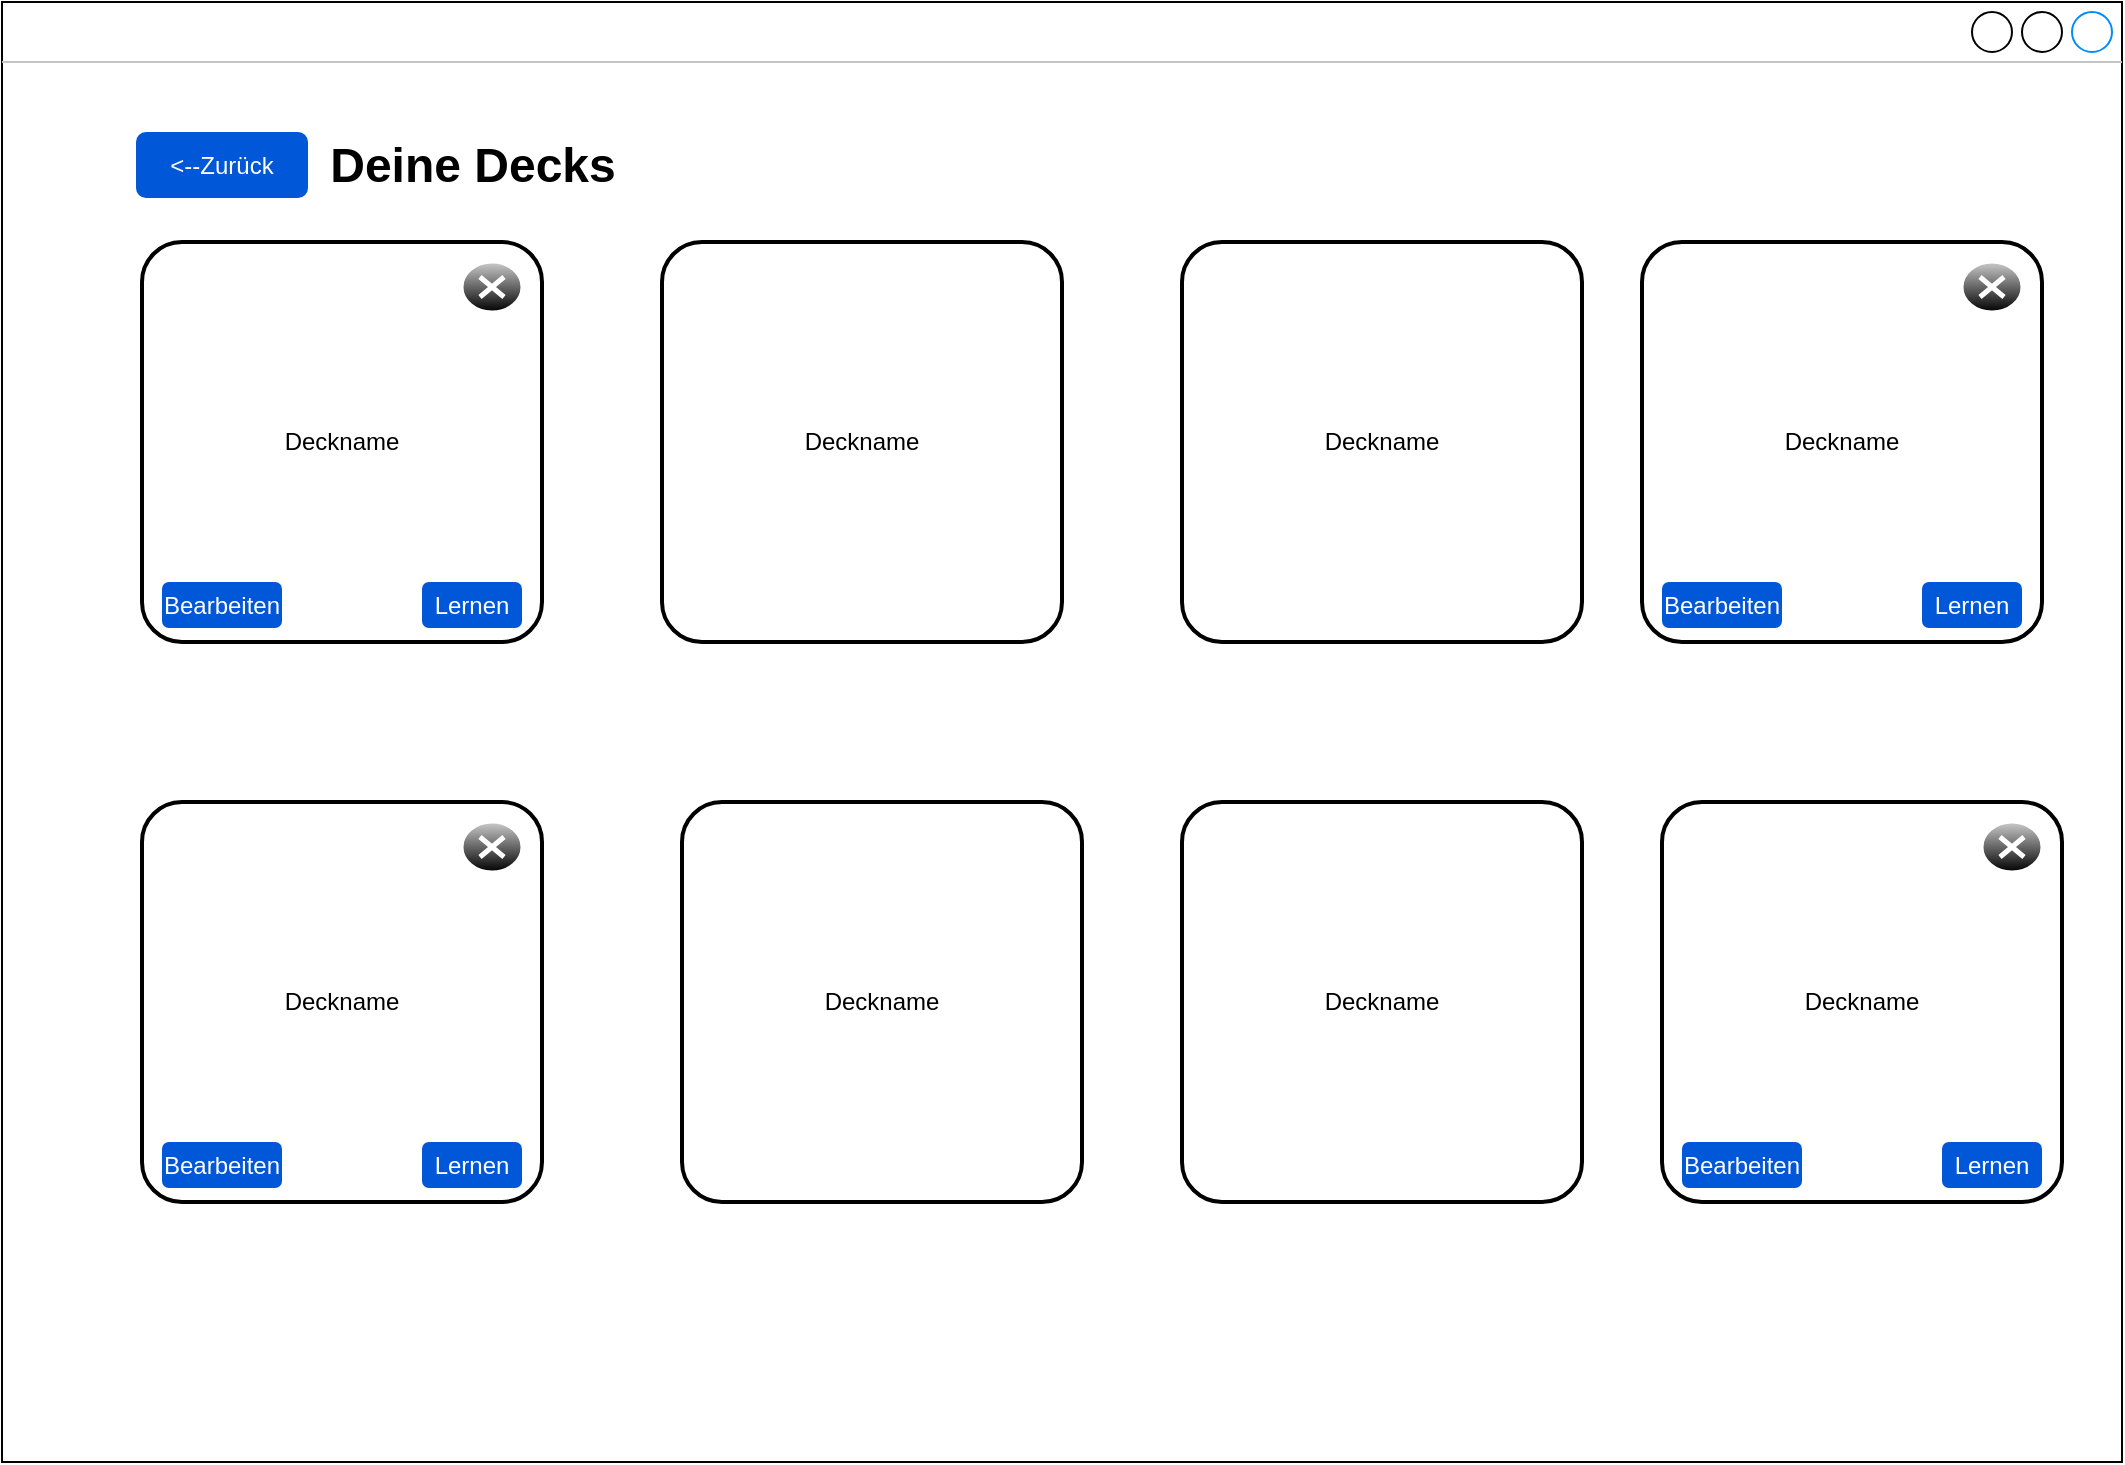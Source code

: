 <mxfile version="26.2.14">
  <diagram name="Seite-1" id="1Wnpvqs8kCg-rzOLqk_z">
    <mxGraphModel dx="1186" dy="802" grid="1" gridSize="10" guides="1" tooltips="1" connect="1" arrows="1" fold="1" page="1" pageScale="1" pageWidth="827" pageHeight="1169" math="0" shadow="0">
      <root>
        <mxCell id="0" />
        <mxCell id="1" parent="0" />
        <mxCell id="I-NNBUobfnsFGZINBGTl-14" value="" style="strokeWidth=1;shadow=0;dashed=0;align=center;html=1;shape=mxgraph.mockup.containers.window;align=left;verticalAlign=top;spacingLeft=8;strokeColor2=#008cff;strokeColor3=#c4c4c4;fontColor=#666666;mainText=;fontSize=17;labelBackgroundColor=none;whiteSpace=wrap;" vertex="1" parent="1">
          <mxGeometry x="100" y="480" width="1060" height="730" as="geometry" />
        </mxCell>
        <mxCell id="I-NNBUobfnsFGZINBGTl-27" value="Deine Decks" style="text;strokeColor=none;fillColor=none;html=1;fontSize=24;fontStyle=1;verticalAlign=middle;align=center;" vertex="1" parent="1">
          <mxGeometry x="285" y="541.5" width="100" height="40" as="geometry" />
        </mxCell>
        <mxCell id="I-NNBUobfnsFGZINBGTl-29" value="&amp;lt;--Zurück" style="rounded=1;fillColor=#0057D8;strokeColor=none;html=1;whiteSpace=wrap;fontColor=#ffffff;align=center;verticalAlign=middle;fontStyle=0;fontSize=12;sketch=0;" vertex="1" parent="1">
          <mxGeometry x="167" y="545" width="86" height="33" as="geometry" />
        </mxCell>
        <mxCell id="I-NNBUobfnsFGZINBGTl-56" value="" style="rounded=1;arcSize=10;dashed=0;fillColor=none;gradientColor=none;strokeWidth=2;" vertex="1" parent="1">
          <mxGeometry x="920" y="600" width="200" height="200" as="geometry" />
        </mxCell>
        <mxCell id="I-NNBUobfnsFGZINBGTl-62" value="" style="rounded=1;arcSize=10;dashed=0;fillColor=none;gradientColor=none;strokeWidth=2;" vertex="1" parent="1">
          <mxGeometry x="170" y="880" width="200" height="200" as="geometry" />
        </mxCell>
        <mxCell id="I-NNBUobfnsFGZINBGTl-82" value="" style="group" vertex="1" connectable="0" parent="1">
          <mxGeometry x="170" y="600" width="200" height="200" as="geometry" />
        </mxCell>
        <mxCell id="I-NNBUobfnsFGZINBGTl-41" value="" style="rounded=1;arcSize=10;dashed=0;fillColor=none;gradientColor=none;strokeWidth=2;" vertex="1" parent="I-NNBUobfnsFGZINBGTl-82">
          <mxGeometry width="200" height="200" as="geometry" />
        </mxCell>
        <mxCell id="I-NNBUobfnsFGZINBGTl-42" value="Deckname" style="text;html=1;align=center;verticalAlign=middle;whiteSpace=wrap;rounded=0;" vertex="1" parent="I-NNBUobfnsFGZINBGTl-82">
          <mxGeometry x="70" y="85" width="60" height="30" as="geometry" />
        </mxCell>
        <mxCell id="I-NNBUobfnsFGZINBGTl-43" value="" style="verticalLabelPosition=bottom;verticalAlign=top;html=1;shadow=0;dashed=0;strokeWidth=1;shape=mxgraph.ios.iDeleteApp;fillColor=#cccccc;fillColor2=#000000;strokeColor=#ffffff;sketch=0;" vertex="1" parent="I-NNBUobfnsFGZINBGTl-82">
          <mxGeometry x="160" y="10" width="30" height="25" as="geometry" />
        </mxCell>
        <mxCell id="I-NNBUobfnsFGZINBGTl-44" value="Bearbeiten" style="rounded=1;fillColor=#0057D8;strokeColor=none;html=1;whiteSpace=wrap;fontColor=#ffffff;align=center;verticalAlign=middle;fontStyle=0;fontSize=12;sketch=0;" vertex="1" parent="I-NNBUobfnsFGZINBGTl-82">
          <mxGeometry x="10" y="170" width="60" height="23" as="geometry" />
        </mxCell>
        <mxCell id="I-NNBUobfnsFGZINBGTl-45" value="Lernen" style="rounded=1;fillColor=#0057D8;strokeColor=none;html=1;whiteSpace=wrap;fontColor=#ffffff;align=center;verticalAlign=middle;fontStyle=0;fontSize=12;sketch=0;" vertex="1" parent="I-NNBUobfnsFGZINBGTl-82">
          <mxGeometry x="140" y="170" width="50" height="23" as="geometry" />
        </mxCell>
        <mxCell id="I-NNBUobfnsFGZINBGTl-83" value="" style="group" vertex="1" connectable="0" parent="1">
          <mxGeometry x="430" y="600" width="200" height="200" as="geometry" />
        </mxCell>
        <mxCell id="I-NNBUobfnsFGZINBGTl-46" value="" style="rounded=1;arcSize=10;dashed=0;fillColor=none;gradientColor=none;strokeWidth=2;" vertex="1" parent="I-NNBUobfnsFGZINBGTl-83">
          <mxGeometry width="200" height="200" as="geometry" />
        </mxCell>
        <mxCell id="I-NNBUobfnsFGZINBGTl-47" value="Deckname" style="text;html=1;align=center;verticalAlign=middle;whiteSpace=wrap;rounded=0;" vertex="1" parent="I-NNBUobfnsFGZINBGTl-83">
          <mxGeometry x="70" y="85" width="60" height="30" as="geometry" />
        </mxCell>
        <mxCell id="I-NNBUobfnsFGZINBGTl-84" value="" style="group" vertex="1" connectable="0" parent="1">
          <mxGeometry x="690" y="600" width="200" height="200" as="geometry" />
        </mxCell>
        <mxCell id="I-NNBUobfnsFGZINBGTl-51" value="" style="rounded=1;arcSize=10;dashed=0;fillColor=none;gradientColor=none;strokeWidth=2;" vertex="1" parent="I-NNBUobfnsFGZINBGTl-84">
          <mxGeometry width="200" height="200" as="geometry" />
        </mxCell>
        <mxCell id="I-NNBUobfnsFGZINBGTl-52" value="Deckname" style="text;html=1;align=center;verticalAlign=middle;whiteSpace=wrap;rounded=0;" vertex="1" parent="I-NNBUobfnsFGZINBGTl-84">
          <mxGeometry x="70" y="85" width="60" height="30" as="geometry" />
        </mxCell>
        <mxCell id="I-NNBUobfnsFGZINBGTl-85" value="" style="group" vertex="1" connectable="0" parent="1">
          <mxGeometry x="930" y="610" width="180" height="183" as="geometry" />
        </mxCell>
        <mxCell id="I-NNBUobfnsFGZINBGTl-57" value="Deckname" style="text;html=1;align=center;verticalAlign=middle;whiteSpace=wrap;rounded=0;" vertex="1" parent="I-NNBUobfnsFGZINBGTl-85">
          <mxGeometry x="60" y="75" width="60" height="30" as="geometry" />
        </mxCell>
        <mxCell id="I-NNBUobfnsFGZINBGTl-58" value="" style="verticalLabelPosition=bottom;verticalAlign=top;html=1;shadow=0;dashed=0;strokeWidth=1;shape=mxgraph.ios.iDeleteApp;fillColor=#cccccc;fillColor2=#000000;strokeColor=#ffffff;sketch=0;" vertex="1" parent="I-NNBUobfnsFGZINBGTl-85">
          <mxGeometry x="150" width="30" height="25" as="geometry" />
        </mxCell>
        <mxCell id="I-NNBUobfnsFGZINBGTl-59" value="Bearbeiten" style="rounded=1;fillColor=#0057D8;strokeColor=none;html=1;whiteSpace=wrap;fontColor=#ffffff;align=center;verticalAlign=middle;fontStyle=0;fontSize=12;sketch=0;" vertex="1" parent="I-NNBUobfnsFGZINBGTl-85">
          <mxGeometry y="160" width="60" height="23" as="geometry" />
        </mxCell>
        <mxCell id="I-NNBUobfnsFGZINBGTl-60" value="Lernen" style="rounded=1;fillColor=#0057D8;strokeColor=none;html=1;whiteSpace=wrap;fontColor=#ffffff;align=center;verticalAlign=middle;fontStyle=0;fontSize=12;sketch=0;" vertex="1" parent="I-NNBUobfnsFGZINBGTl-85">
          <mxGeometry x="130" y="160" width="50" height="23" as="geometry" />
        </mxCell>
        <mxCell id="I-NNBUobfnsFGZINBGTl-86" value="" style="group" vertex="1" connectable="0" parent="1">
          <mxGeometry x="180" y="890" width="180" height="183" as="geometry" />
        </mxCell>
        <mxCell id="I-NNBUobfnsFGZINBGTl-63" value="Deckname" style="text;html=1;align=center;verticalAlign=middle;whiteSpace=wrap;rounded=0;" vertex="1" parent="I-NNBUobfnsFGZINBGTl-86">
          <mxGeometry x="60" y="75" width="60" height="30" as="geometry" />
        </mxCell>
        <mxCell id="I-NNBUobfnsFGZINBGTl-64" value="" style="verticalLabelPosition=bottom;verticalAlign=top;html=1;shadow=0;dashed=0;strokeWidth=1;shape=mxgraph.ios.iDeleteApp;fillColor=#cccccc;fillColor2=#000000;strokeColor=#ffffff;sketch=0;" vertex="1" parent="I-NNBUobfnsFGZINBGTl-86">
          <mxGeometry x="150" width="30" height="25" as="geometry" />
        </mxCell>
        <mxCell id="I-NNBUobfnsFGZINBGTl-65" value="Bearbeiten" style="rounded=1;fillColor=#0057D8;strokeColor=none;html=1;whiteSpace=wrap;fontColor=#ffffff;align=center;verticalAlign=middle;fontStyle=0;fontSize=12;sketch=0;" vertex="1" parent="I-NNBUobfnsFGZINBGTl-86">
          <mxGeometry y="160" width="60" height="23" as="geometry" />
        </mxCell>
        <mxCell id="I-NNBUobfnsFGZINBGTl-66" value="Lernen" style="rounded=1;fillColor=#0057D8;strokeColor=none;html=1;whiteSpace=wrap;fontColor=#ffffff;align=center;verticalAlign=middle;fontStyle=0;fontSize=12;sketch=0;" vertex="1" parent="I-NNBUobfnsFGZINBGTl-86">
          <mxGeometry x="130" y="160" width="50" height="23" as="geometry" />
        </mxCell>
        <mxCell id="I-NNBUobfnsFGZINBGTl-87" value="" style="group" vertex="1" connectable="0" parent="1">
          <mxGeometry x="440" y="880" width="200" height="200" as="geometry" />
        </mxCell>
        <mxCell id="I-NNBUobfnsFGZINBGTl-67" value="" style="rounded=1;arcSize=10;dashed=0;fillColor=none;gradientColor=none;strokeWidth=2;" vertex="1" parent="I-NNBUobfnsFGZINBGTl-87">
          <mxGeometry width="200" height="200" as="geometry" />
        </mxCell>
        <mxCell id="I-NNBUobfnsFGZINBGTl-68" value="Deckname" style="text;html=1;align=center;verticalAlign=middle;whiteSpace=wrap;rounded=0;" vertex="1" parent="I-NNBUobfnsFGZINBGTl-87">
          <mxGeometry x="70" y="85" width="60" height="30" as="geometry" />
        </mxCell>
        <mxCell id="I-NNBUobfnsFGZINBGTl-88" value="" style="group" vertex="1" connectable="0" parent="1">
          <mxGeometry x="690" y="880" width="200" height="200" as="geometry" />
        </mxCell>
        <mxCell id="I-NNBUobfnsFGZINBGTl-72" value="" style="rounded=1;arcSize=10;dashed=0;fillColor=none;gradientColor=none;strokeWidth=2;" vertex="1" parent="I-NNBUobfnsFGZINBGTl-88">
          <mxGeometry width="200" height="200" as="geometry" />
        </mxCell>
        <mxCell id="I-NNBUobfnsFGZINBGTl-73" value="Deckname" style="text;html=1;align=center;verticalAlign=middle;whiteSpace=wrap;rounded=0;" vertex="1" parent="I-NNBUobfnsFGZINBGTl-88">
          <mxGeometry x="70" y="85" width="60" height="30" as="geometry" />
        </mxCell>
        <mxCell id="I-NNBUobfnsFGZINBGTl-89" value="" style="group" vertex="1" connectable="0" parent="1">
          <mxGeometry x="930" y="880" width="200" height="200" as="geometry" />
        </mxCell>
        <mxCell id="I-NNBUobfnsFGZINBGTl-77" value="" style="rounded=1;arcSize=10;dashed=0;fillColor=none;gradientColor=none;strokeWidth=2;" vertex="1" parent="I-NNBUobfnsFGZINBGTl-89">
          <mxGeometry width="200" height="200" as="geometry" />
        </mxCell>
        <mxCell id="I-NNBUobfnsFGZINBGTl-78" value="Deckname" style="text;html=1;align=center;verticalAlign=middle;whiteSpace=wrap;rounded=0;" vertex="1" parent="I-NNBUobfnsFGZINBGTl-89">
          <mxGeometry x="70" y="85" width="60" height="30" as="geometry" />
        </mxCell>
        <mxCell id="I-NNBUobfnsFGZINBGTl-79" value="" style="verticalLabelPosition=bottom;verticalAlign=top;html=1;shadow=0;dashed=0;strokeWidth=1;shape=mxgraph.ios.iDeleteApp;fillColor=#cccccc;fillColor2=#000000;strokeColor=#ffffff;sketch=0;" vertex="1" parent="I-NNBUobfnsFGZINBGTl-89">
          <mxGeometry x="160" y="10" width="30" height="25" as="geometry" />
        </mxCell>
        <mxCell id="I-NNBUobfnsFGZINBGTl-80" value="Bearbeiten" style="rounded=1;fillColor=#0057D8;strokeColor=none;html=1;whiteSpace=wrap;fontColor=#ffffff;align=center;verticalAlign=middle;fontStyle=0;fontSize=12;sketch=0;" vertex="1" parent="I-NNBUobfnsFGZINBGTl-89">
          <mxGeometry x="10" y="170" width="60" height="23" as="geometry" />
        </mxCell>
        <mxCell id="I-NNBUobfnsFGZINBGTl-81" value="Lernen" style="rounded=1;fillColor=#0057D8;strokeColor=none;html=1;whiteSpace=wrap;fontColor=#ffffff;align=center;verticalAlign=middle;fontStyle=0;fontSize=12;sketch=0;" vertex="1" parent="I-NNBUobfnsFGZINBGTl-89">
          <mxGeometry x="140" y="170" width="50" height="23" as="geometry" />
        </mxCell>
      </root>
    </mxGraphModel>
  </diagram>
</mxfile>
